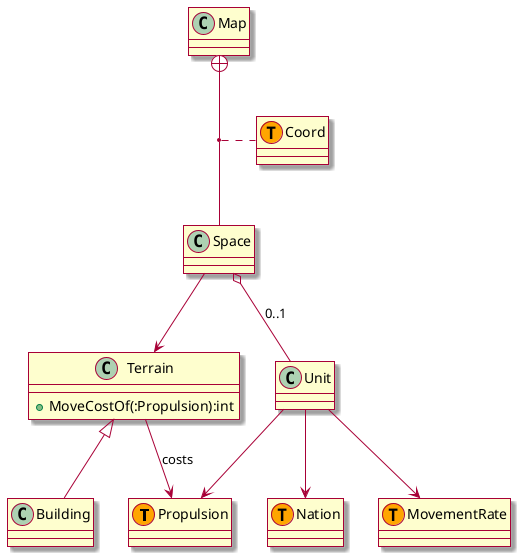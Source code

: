 ﻿@startuml
skin rose

class Propulsion <<(T, Orange)>>
class Terrain{
    +MoveCostOf(:Propulsion):int
}
class Unit
class MovementRate <<(T, Orange)>>
class Nation <<(T, Orange)>>
class Map
class Space
class Coord <<(T, orange)>>

Unit --> Propulsion
Unit --> MovementRate
Map +-- Space
(Map, Space) .. Coord
Space --> Terrain
Terrain --> Propulsion : costs
Unit --> Nation
Space o-- Unit : 0..1
Building -u-|> Terrain

@enduml